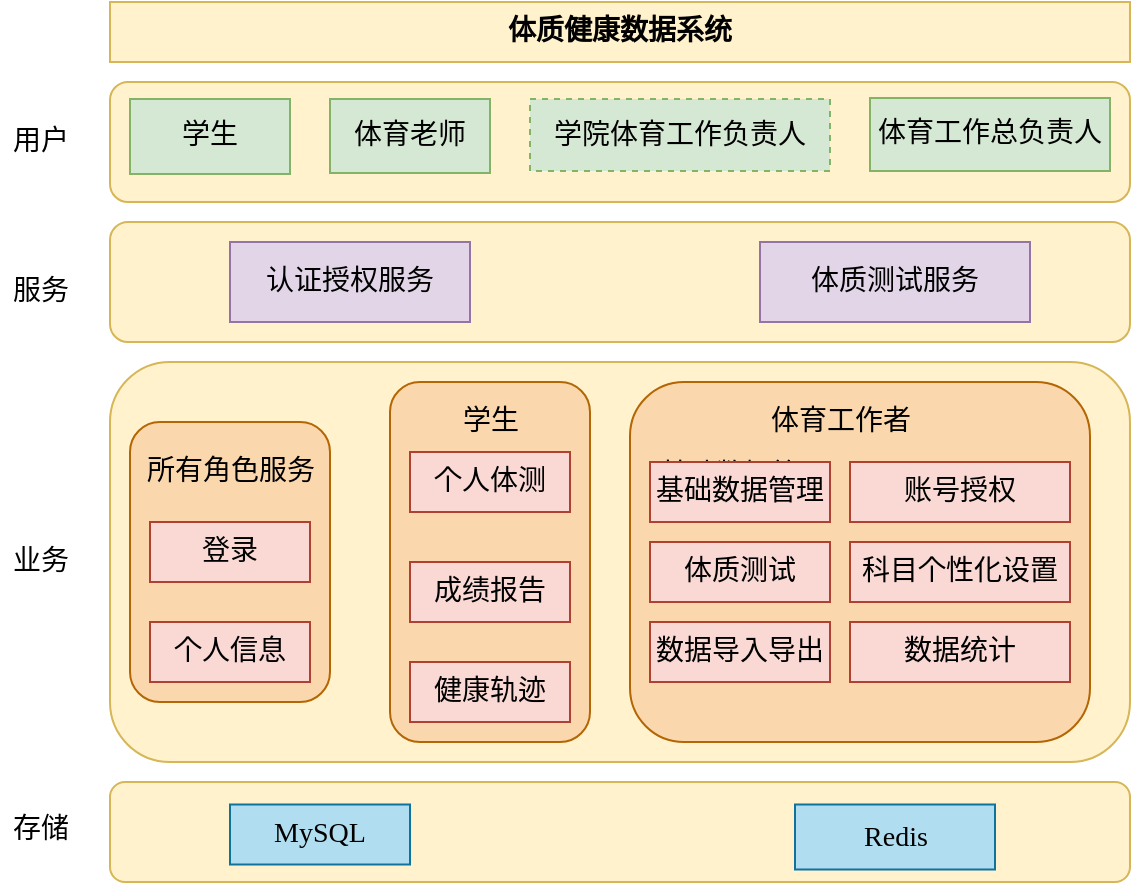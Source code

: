 <mxfile version="15.4.0" type="device"><diagram id="SwHrIoZcugXySUPkKltI" name="第 1 页"><mxGraphModel dx="1024" dy="592" grid="1" gridSize="10" guides="1" tooltips="1" connect="1" arrows="1" fold="1" page="1" pageScale="1" pageWidth="827" pageHeight="1169" math="0" shadow="0"><root><mxCell id="0"/><mxCell id="1" parent="0"/><mxCell id="VSM4rpzWVgXA5YvOpUin-2" value="" style="rounded=1;whiteSpace=wrap;html=1;fillColor=#fff2cc;strokeColor=#d6b656;fontSize=14;fontStyle=0;fontFamily=宋体;" parent="1" vertex="1"><mxGeometry x="140" y="80" width="510" height="60" as="geometry"/></mxCell><mxCell id="VSM4rpzWVgXA5YvOpUin-4" value="用户" style="text;html=1;align=center;verticalAlign=middle;resizable=0;points=[];autosize=1;strokeColor=none;fillColor=none;fontSize=14;fontStyle=0;fontFamily=宋体;" parent="1" vertex="1"><mxGeometry x="85" y="99.5" width="40" height="20" as="geometry"/></mxCell><mxCell id="VSM4rpzWVgXA5YvOpUin-5" value="学生" style="rounded=0;whiteSpace=wrap;html=1;fillColor=#d5e8d4;strokeColor=#82b366;fontSize=14;fontStyle=0;fontFamily=宋体;" parent="1" vertex="1"><mxGeometry x="150" y="88.5" width="80" height="37.5" as="geometry"/></mxCell><mxCell id="VSM4rpzWVgXA5YvOpUin-6" value="体育老师" style="rounded=0;whiteSpace=wrap;html=1;fillColor=#d5e8d4;strokeColor=#82b366;fontSize=14;fontStyle=0;fontFamily=宋体;" parent="1" vertex="1"><mxGeometry x="250" y="88.5" width="80" height="37" as="geometry"/></mxCell><mxCell id="VSM4rpzWVgXA5YvOpUin-7" value="学院体育工作负责人" style="rounded=0;whiteSpace=wrap;html=1;dashed=1;fillColor=#d5e8d4;strokeColor=#82b366;fontSize=14;fontStyle=0;fontFamily=宋体;" parent="1" vertex="1"><mxGeometry x="350" y="88.5" width="150" height="36" as="geometry"/></mxCell><mxCell id="VSM4rpzWVgXA5YvOpUin-9" value="体育工作总负责人" style="rounded=0;whiteSpace=wrap;html=1;fillColor=#d5e8d4;strokeColor=#82b366;fontSize=14;fontStyle=0;fontFamily=宋体;" parent="1" vertex="1"><mxGeometry x="520" y="88" width="120" height="36.5" as="geometry"/></mxCell><mxCell id="VSM4rpzWVgXA5YvOpUin-10" value="" style="rounded=1;whiteSpace=wrap;html=1;fillColor=#fff2cc;strokeColor=#d6b656;fontSize=14;fontStyle=0;fontFamily=宋体;" parent="1" vertex="1"><mxGeometry x="140" y="150" width="510" height="60" as="geometry"/></mxCell><mxCell id="VSM4rpzWVgXA5YvOpUin-11" value="认证授权服务" style="rounded=0;whiteSpace=wrap;html=1;fillColor=#e1d5e7;strokeColor=#9673a6;fontSize=14;fontStyle=0;fontFamily=宋体;" parent="1" vertex="1"><mxGeometry x="200" y="160" width="120" height="40" as="geometry"/></mxCell><mxCell id="VSM4rpzWVgXA5YvOpUin-12" value="体质测试服务" style="rounded=0;whiteSpace=wrap;html=1;fillColor=#e1d5e7;strokeColor=#9673a6;fontSize=14;fontStyle=0;fontFamily=宋体;" parent="1" vertex="1"><mxGeometry x="465" y="160" width="135" height="40" as="geometry"/></mxCell><mxCell id="VSM4rpzWVgXA5YvOpUin-14" value="服务" style="text;html=1;align=center;verticalAlign=middle;resizable=0;points=[];autosize=1;strokeColor=none;fillColor=none;fontSize=14;fontStyle=0;fontFamily=宋体;" parent="1" vertex="1"><mxGeometry x="85" y="175" width="40" height="20" as="geometry"/></mxCell><mxCell id="VSM4rpzWVgXA5YvOpUin-15" value="" style="rounded=1;whiteSpace=wrap;html=1;fillColor=#fff2cc;strokeColor=#d6b656;fontSize=14;fontStyle=0;fontFamily=宋体;" parent="1" vertex="1"><mxGeometry x="140" y="220" width="510" height="200" as="geometry"/></mxCell><mxCell id="VSM4rpzWVgXA5YvOpUin-16" value="业务" style="text;html=1;align=center;verticalAlign=middle;resizable=0;points=[];autosize=1;strokeColor=none;fillColor=none;fontSize=14;fontStyle=0;fontFamily=宋体;" parent="1" vertex="1"><mxGeometry x="85" y="310" width="40" height="20" as="geometry"/></mxCell><mxCell id="VSM4rpzWVgXA5YvOpUin-17" value="" style="rounded=1;whiteSpace=wrap;html=1;fillColor=#fad7ac;strokeColor=#b46504;fontSize=14;fontStyle=0;fontFamily=宋体;" parent="1" vertex="1"><mxGeometry x="150" y="250" width="100" height="140" as="geometry"/></mxCell><mxCell id="VSM4rpzWVgXA5YvOpUin-18" value="所有角色服务" style="text;html=1;align=center;verticalAlign=middle;resizable=0;points=[];autosize=1;strokeColor=none;fillColor=none;fontSize=14;fontStyle=0;fontFamily=宋体;" parent="1" vertex="1"><mxGeometry x="150" y="265" width="100" height="20" as="geometry"/></mxCell><mxCell id="VSM4rpzWVgXA5YvOpUin-19" value="登录" style="rounded=0;whiteSpace=wrap;html=1;fillColor=#fad9d5;strokeColor=#ae4132;fontSize=14;fontStyle=0;fontFamily=宋体;" parent="1" vertex="1"><mxGeometry x="160" y="300" width="80" height="30" as="geometry"/></mxCell><mxCell id="VSM4rpzWVgXA5YvOpUin-20" value="个人信息" style="rounded=0;whiteSpace=wrap;html=1;fillColor=#fad9d5;strokeColor=#ae4132;fontSize=14;fontStyle=0;fontFamily=宋体;" parent="1" vertex="1"><mxGeometry x="160" y="350" width="80" height="30" as="geometry"/></mxCell><mxCell id="VSM4rpzWVgXA5YvOpUin-21" value="" style="rounded=1;whiteSpace=wrap;html=1;fillColor=#fad7ac;strokeColor=#b46504;fontSize=14;fontStyle=0;fontFamily=宋体;" parent="1" vertex="1"><mxGeometry x="280" y="230" width="100" height="180" as="geometry"/></mxCell><mxCell id="VSM4rpzWVgXA5YvOpUin-23" value="学生" style="text;html=1;align=center;verticalAlign=middle;resizable=0;points=[];autosize=1;fontSize=14;fontStyle=0;fontFamily=宋体;" parent="1" vertex="1"><mxGeometry x="310" y="240" width="40" height="20" as="geometry"/></mxCell><mxCell id="VSM4rpzWVgXA5YvOpUin-24" value="个人体测" style="rounded=0;whiteSpace=wrap;html=1;fillColor=#fad9d5;strokeColor=#ae4132;fontSize=14;fontStyle=0;fontFamily=宋体;" parent="1" vertex="1"><mxGeometry x="290" y="265" width="80" height="30" as="geometry"/></mxCell><mxCell id="VSM4rpzWVgXA5YvOpUin-27" value="成绩报告" style="rounded=0;whiteSpace=wrap;html=1;fillColor=#fad9d5;strokeColor=#ae4132;fontSize=14;fontStyle=0;fontFamily=宋体;" parent="1" vertex="1"><mxGeometry x="290" y="320" width="80" height="30" as="geometry"/></mxCell><mxCell id="VSM4rpzWVgXA5YvOpUin-28" value="" style="rounded=1;whiteSpace=wrap;html=1;fillColor=#fad7ac;strokeColor=#b46504;fontSize=14;fontStyle=0;fontFamily=宋体;" parent="1" vertex="1"><mxGeometry x="400" y="230" width="230" height="180" as="geometry"/></mxCell><mxCell id="VSM4rpzWVgXA5YvOpUin-29" value="体育工作者" style="text;html=1;align=center;verticalAlign=middle;resizable=0;points=[];autosize=1;strokeColor=none;fillColor=none;fontSize=14;fontStyle=0;fontFamily=宋体;" parent="1" vertex="1"><mxGeometry x="460" y="240" width="90" height="20" as="geometry"/></mxCell><mxCell id="VSM4rpzWVgXA5YvOpUin-30" value="基础数据管理" style="rounded=0;whiteSpace=wrap;html=1;fontSize=14;fontStyle=0;fontFamily=宋体;" parent="1" vertex="1"><mxGeometry x="410" y="270" width="80" height="30" as="geometry"/></mxCell><mxCell id="VSM4rpzWVgXA5YvOpUin-31" value="科目个性化设置" style="rounded=0;whiteSpace=wrap;html=1;fillColor=#fad9d5;strokeColor=#ae4132;fontSize=14;fontStyle=0;fontFamily=宋体;" parent="1" vertex="1"><mxGeometry x="510" y="310" width="110" height="30" as="geometry"/></mxCell><mxCell id="VSM4rpzWVgXA5YvOpUin-33" value="体质测试" style="rounded=0;whiteSpace=wrap;html=1;fillColor=#fad9d5;strokeColor=#ae4132;fontSize=14;fontStyle=0;fontFamily=宋体;" parent="1" vertex="1"><mxGeometry x="410" y="310" width="90" height="30" as="geometry"/></mxCell><mxCell id="VSM4rpzWVgXA5YvOpUin-35" value="数据导入导出" style="rounded=0;whiteSpace=wrap;html=1;fillColor=#fad9d5;strokeColor=#ae4132;fontSize=14;fontStyle=0;fontFamily=宋体;" parent="1" vertex="1"><mxGeometry x="410" y="350" width="90" height="30" as="geometry"/></mxCell><mxCell id="VSM4rpzWVgXA5YvOpUin-37" value="数据统计" style="rounded=0;whiteSpace=wrap;html=1;fillColor=#fad9d5;strokeColor=#ae4132;fontSize=14;fontStyle=0;fontFamily=宋体;" parent="1" vertex="1"><mxGeometry x="510" y="350" width="110" height="30" as="geometry"/></mxCell><mxCell id="VSM4rpzWVgXA5YvOpUin-38" value="健康轨迹" style="rounded=0;whiteSpace=wrap;html=1;fillColor=#fad9d5;strokeColor=#ae4132;fontSize=14;fontStyle=0;fontFamily=宋体;" parent="1" vertex="1"><mxGeometry x="290" y="370" width="80" height="30" as="geometry"/></mxCell><mxCell id="VSM4rpzWVgXA5YvOpUin-43" value="基础数据管理" style="rounded=0;whiteSpace=wrap;html=1;fillColor=#fad9d5;strokeColor=#ae4132;fontSize=14;fontStyle=0;fontFamily=宋体;" parent="1" vertex="1"><mxGeometry x="410" y="270" width="90" height="30" as="geometry"/></mxCell><mxCell id="VSM4rpzWVgXA5YvOpUin-44" value="账号授权" style="rounded=0;whiteSpace=wrap;html=1;fillColor=#fad9d5;strokeColor=#ae4132;fontSize=14;fontStyle=0;fontFamily=宋体;" parent="1" vertex="1"><mxGeometry x="510" y="270" width="110" height="30" as="geometry"/></mxCell><mxCell id="VSM4rpzWVgXA5YvOpUin-45" value="" style="rounded=1;whiteSpace=wrap;html=1;fillColor=#fff2cc;strokeColor=#d6b656;fontSize=14;fontStyle=0;fontFamily=宋体;" parent="1" vertex="1"><mxGeometry x="140" y="430" width="510" height="50" as="geometry"/></mxCell><mxCell id="VSM4rpzWVgXA5YvOpUin-46" value="存储" style="text;html=1;align=center;verticalAlign=middle;resizable=0;points=[];autosize=1;strokeColor=none;fillColor=none;fontSize=14;fontStyle=0;fontFamily=宋体;" parent="1" vertex="1"><mxGeometry x="85" y="443.75" width="40" height="20" as="geometry"/></mxCell><mxCell id="VSM4rpzWVgXA5YvOpUin-48" value="MySQL" style="rounded=0;whiteSpace=wrap;html=1;fillColor=#b1ddf0;strokeColor=#10739e;fontSize=14;fontStyle=0;fontFamily=宋体;" parent="1" vertex="1"><mxGeometry x="200" y="441.25" width="90" height="30" as="geometry"/></mxCell><mxCell id="VSM4rpzWVgXA5YvOpUin-49" value="Redis" style="rounded=0;whiteSpace=wrap;html=1;fillColor=#b1ddf0;strokeColor=#10739e;fontSize=14;fontStyle=0;fontFamily=宋体;" parent="1" vertex="1"><mxGeometry x="482.5" y="441.25" width="100" height="32.5" as="geometry"/></mxCell><mxCell id="VSM4rpzWVgXA5YvOpUin-51" value="体质健康数据系统" style="rounded=0;whiteSpace=wrap;html=1;fillColor=#fff2cc;strokeColor=#d6b656;fontSize=14;fontStyle=1;fontFamily=宋体;" parent="1" vertex="1"><mxGeometry x="140" y="40" width="510" height="30" as="geometry"/></mxCell></root></mxGraphModel></diagram></mxfile>